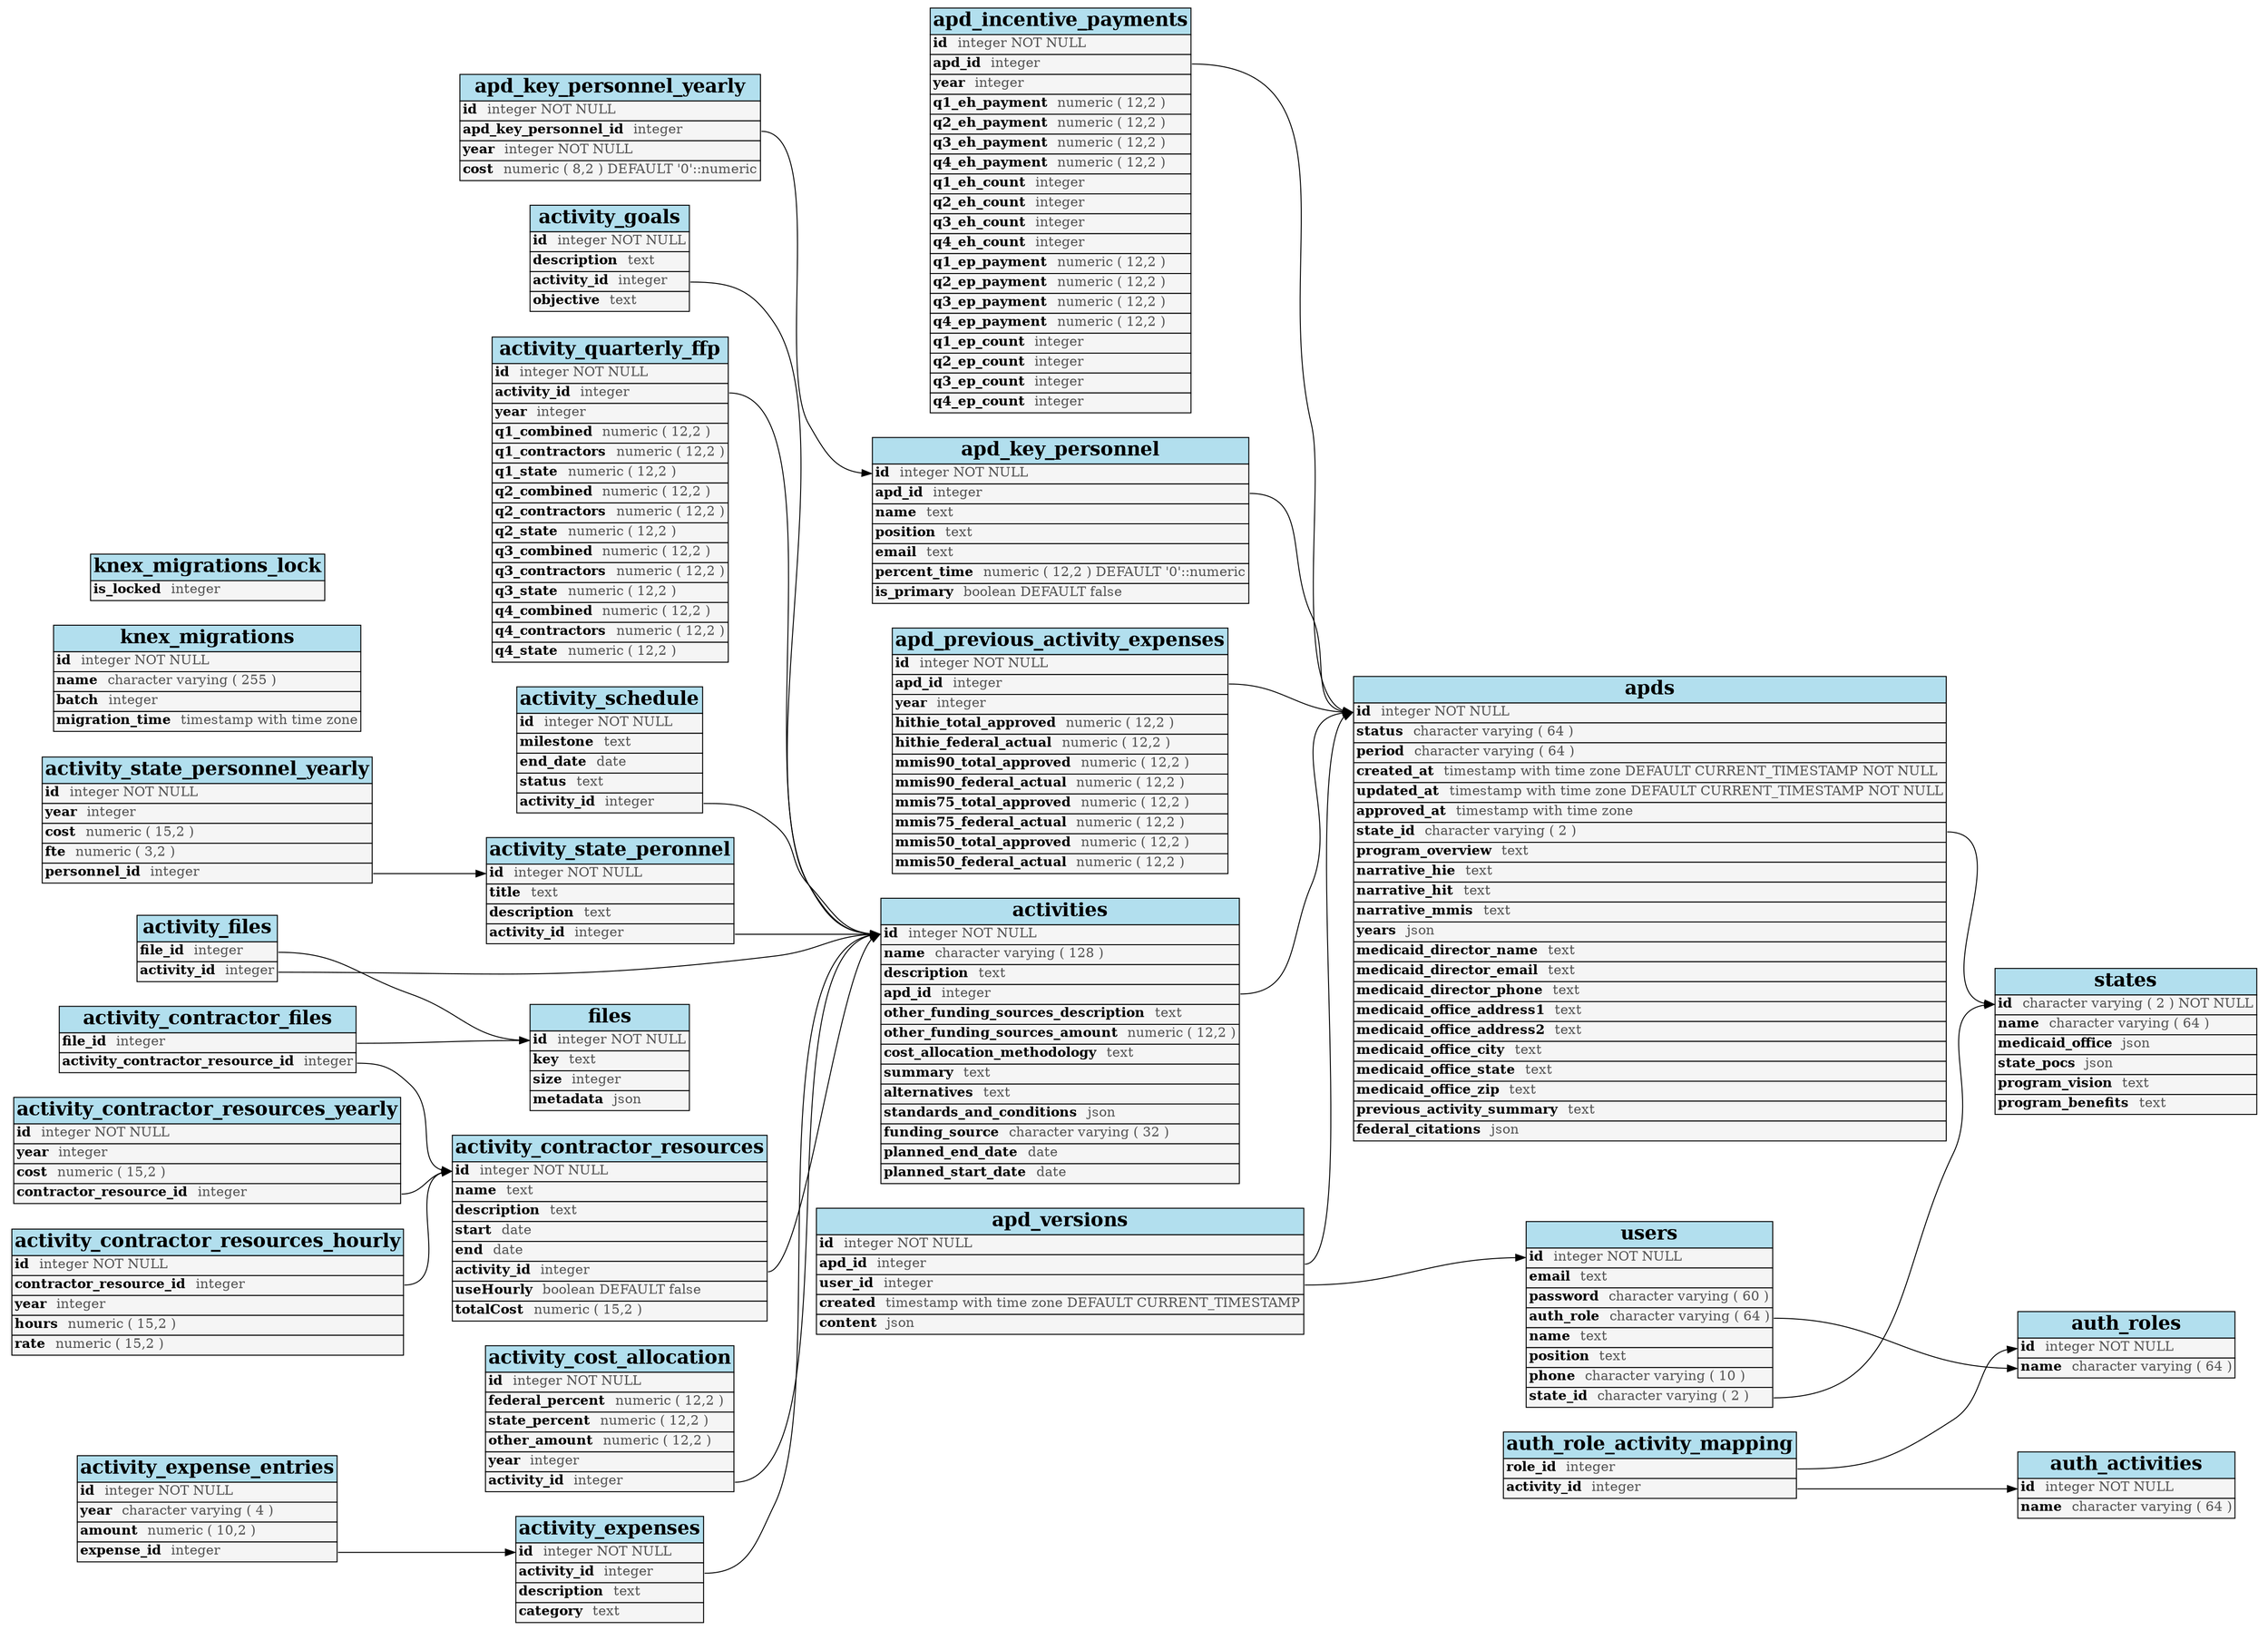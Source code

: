 /*
 * Graphviz of '<open file '<stdin>', mode 'r' at 0x7f6cbd93a0c0>', created 2018-11-23 18:26:17.697974
 * Generated from https://github.com/rm-hull/sql_graphviz
 */
digraph g { graph [ rankdir = "LR" ];

  "activities" [
    shape=none
    label=<
      <table border="0" cellspacing="0" cellborder="1">
        <tr><td bgcolor="lightblue2"><font face="Times-bold" point-size="20">activities</font></td></tr>
        <tr><td bgcolor="grey96" align="left" port="id"><font face="Times-bold">id</font>  <font color="#535353">integer NOT NULL</font></td></tr>
        <tr><td bgcolor="grey96" align="left" port="name"><font face="Times-bold">name</font>  <font color="#535353">character varying ( 128 )</font></td></tr>
        <tr><td bgcolor="grey96" align="left" port="description"><font face="Times-bold">description</font>  <font color="#535353">text</font></td></tr>
        <tr><td bgcolor="grey96" align="left" port="apd_id"><font face="Times-bold">apd_id</font>  <font color="#535353">integer</font></td></tr>
        <tr><td bgcolor="grey96" align="left" port="other_funding_sources_description"><font face="Times-bold">other_funding_sources_description</font>  <font color="#535353">text</font></td></tr>
        <tr><td bgcolor="grey96" align="left" port="other_funding_sources_amount"><font face="Times-bold">other_funding_sources_amount</font>  <font color="#535353">numeric ( 12,2 )</font></td></tr>
        <tr><td bgcolor="grey96" align="left" port="cost_allocation_methodology"><font face="Times-bold">cost_allocation_methodology</font>  <font color="#535353">text</font></td></tr>
        <tr><td bgcolor="grey96" align="left" port="summary"><font face="Times-bold">summary</font>  <font color="#535353">text</font></td></tr>
        <tr><td bgcolor="grey96" align="left" port="alternatives"><font face="Times-bold">alternatives</font>  <font color="#535353">text</font></td></tr>
        <tr><td bgcolor="grey96" align="left" port="standards_and_conditions"><font face="Times-bold">standards_and_conditions</font>  <font color="#535353">json</font></td></tr>
        <tr><td bgcolor="grey96" align="left" port="funding_source"><font face="Times-bold">funding_source</font>  <font color="#535353">character varying ( 32 )</font></td></tr>
        <tr><td bgcolor="grey96" align="left" port="planned_end_date"><font face="Times-bold">planned_end_date</font>  <font color="#535353">date</font></td></tr>
        <tr><td bgcolor="grey96" align="left" port="planned_start_date"><font face="Times-bold">planned_start_date</font>  <font color="#535353">date</font></td></tr>
      </table>
    >];

  "activity_contractor_files" [
    shape=none
    label=<
      <table border="0" cellspacing="0" cellborder="1">
        <tr><td bgcolor="lightblue2"><font face="Times-bold" point-size="20">activity_contractor_files</font></td></tr>
        <tr><td bgcolor="grey96" align="left" port="file_id"><font face="Times-bold">file_id</font>  <font color="#535353">integer</font></td></tr>
        <tr><td bgcolor="grey96" align="left" port="activity_contractor_resource_id"><font face="Times-bold">activity_contractor_resource_id</font>  <font color="#535353">integer</font></td></tr>
      </table>
    >];

  "activity_contractor_resources" [
    shape=none
    label=<
      <table border="0" cellspacing="0" cellborder="1">
        <tr><td bgcolor="lightblue2"><font face="Times-bold" point-size="20">activity_contractor_resources</font></td></tr>
        <tr><td bgcolor="grey96" align="left" port="id"><font face="Times-bold">id</font>  <font color="#535353">integer NOT NULL</font></td></tr>
        <tr><td bgcolor="grey96" align="left" port="name"><font face="Times-bold">name</font>  <font color="#535353">text</font></td></tr>
        <tr><td bgcolor="grey96" align="left" port="description"><font face="Times-bold">description</font>  <font color="#535353">text</font></td></tr>
        <tr><td bgcolor="grey96" align="left" port="start"><font face="Times-bold">start</font>  <font color="#535353">date</font></td></tr>
        <tr><td bgcolor="grey96" align="left" port="end"><font face="Times-bold">end</font>  <font color="#535353">date</font></td></tr>
        <tr><td bgcolor="grey96" align="left" port="activity_id"><font face="Times-bold">activity_id</font>  <font color="#535353">integer</font></td></tr>
        <tr><td bgcolor="grey96" align="left" port="useHourly"><font face="Times-bold">useHourly</font>  <font color="#535353">boolean DEFAULT false</font></td></tr>
        <tr><td bgcolor="grey96" align="left" port="totalCost"><font face="Times-bold">totalCost</font>  <font color="#535353">numeric ( 15,2 )</font></td></tr>
      </table>
    >];

  "activity_contractor_resources_hourly" [
    shape=none
    label=<
      <table border="0" cellspacing="0" cellborder="1">
        <tr><td bgcolor="lightblue2"><font face="Times-bold" point-size="20">activity_contractor_resources_hourly</font></td></tr>
        <tr><td bgcolor="grey96" align="left" port="id"><font face="Times-bold">id</font>  <font color="#535353">integer NOT NULL</font></td></tr>
        <tr><td bgcolor="grey96" align="left" port="contractor_resource_id"><font face="Times-bold">contractor_resource_id</font>  <font color="#535353">integer</font></td></tr>
        <tr><td bgcolor="grey96" align="left" port="year"><font face="Times-bold">year</font>  <font color="#535353">integer</font></td></tr>
        <tr><td bgcolor="grey96" align="left" port="hours"><font face="Times-bold">hours</font>  <font color="#535353">numeric ( 15,2 )</font></td></tr>
        <tr><td bgcolor="grey96" align="left" port="rate"><font face="Times-bold">rate</font>  <font color="#535353">numeric ( 15,2 )</font></td></tr>
      </table>
    >];

  "activity_contractor_resources_yearly" [
    shape=none
    label=<
      <table border="0" cellspacing="0" cellborder="1">
        <tr><td bgcolor="lightblue2"><font face="Times-bold" point-size="20">activity_contractor_resources_yearly</font></td></tr>
        <tr><td bgcolor="grey96" align="left" port="id"><font face="Times-bold">id</font>  <font color="#535353">integer NOT NULL</font></td></tr>
        <tr><td bgcolor="grey96" align="left" port="year"><font face="Times-bold">year</font>  <font color="#535353">integer</font></td></tr>
        <tr><td bgcolor="grey96" align="left" port="cost"><font face="Times-bold">cost</font>  <font color="#535353">numeric ( 15,2 )</font></td></tr>
        <tr><td bgcolor="grey96" align="left" port="contractor_resource_id"><font face="Times-bold">contractor_resource_id</font>  <font color="#535353">integer</font></td></tr>
      </table>
    >];

  "activity_cost_allocation" [
    shape=none
    label=<
      <table border="0" cellspacing="0" cellborder="1">
        <tr><td bgcolor="lightblue2"><font face="Times-bold" point-size="20">activity_cost_allocation</font></td></tr>
        <tr><td bgcolor="grey96" align="left" port="id"><font face="Times-bold">id</font>  <font color="#535353">integer NOT NULL</font></td></tr>
        <tr><td bgcolor="grey96" align="left" port="federal_percent"><font face="Times-bold">federal_percent</font>  <font color="#535353">numeric ( 12,2 )</font></td></tr>
        <tr><td bgcolor="grey96" align="left" port="state_percent"><font face="Times-bold">state_percent</font>  <font color="#535353">numeric ( 12,2 )</font></td></tr>
        <tr><td bgcolor="grey96" align="left" port="other_amount"><font face="Times-bold">other_amount</font>  <font color="#535353">numeric ( 12,2 )</font></td></tr>
        <tr><td bgcolor="grey96" align="left" port="year"><font face="Times-bold">year</font>  <font color="#535353">integer</font></td></tr>
        <tr><td bgcolor="grey96" align="left" port="activity_id"><font face="Times-bold">activity_id</font>  <font color="#535353">integer</font></td></tr>
      </table>
    >];

  "activity_expense_entries" [
    shape=none
    label=<
      <table border="0" cellspacing="0" cellborder="1">
        <tr><td bgcolor="lightblue2"><font face="Times-bold" point-size="20">activity_expense_entries</font></td></tr>
        <tr><td bgcolor="grey96" align="left" port="id"><font face="Times-bold">id</font>  <font color="#535353">integer NOT NULL</font></td></tr>
        <tr><td bgcolor="grey96" align="left" port="year"><font face="Times-bold">year</font>  <font color="#535353">character varying ( 4 )</font></td></tr>
        <tr><td bgcolor="grey96" align="left" port="amount"><font face="Times-bold">amount</font>  <font color="#535353">numeric ( 10,2 )</font></td></tr>
        <tr><td bgcolor="grey96" align="left" port="expense_id"><font face="Times-bold">expense_id</font>  <font color="#535353">integer</font></td></tr>
      </table>
    >];

  "activity_expenses" [
    shape=none
    label=<
      <table border="0" cellspacing="0" cellborder="1">
        <tr><td bgcolor="lightblue2"><font face="Times-bold" point-size="20">activity_expenses</font></td></tr>
        <tr><td bgcolor="grey96" align="left" port="id"><font face="Times-bold">id</font>  <font color="#535353">integer NOT NULL</font></td></tr>
        <tr><td bgcolor="grey96" align="left" port="activity_id"><font face="Times-bold">activity_id</font>  <font color="#535353">integer</font></td></tr>
        <tr><td bgcolor="grey96" align="left" port="description"><font face="Times-bold">description</font>  <font color="#535353">text</font></td></tr>
        <tr><td bgcolor="grey96" align="left" port="category"><font face="Times-bold">category</font>  <font color="#535353">text</font></td></tr>
      </table>
    >];

  "activity_files" [
    shape=none
    label=<
      <table border="0" cellspacing="0" cellborder="1">
        <tr><td bgcolor="lightblue2"><font face="Times-bold" point-size="20">activity_files</font></td></tr>
        <tr><td bgcolor="grey96" align="left" port="file_id"><font face="Times-bold">file_id</font>  <font color="#535353">integer</font></td></tr>
        <tr><td bgcolor="grey96" align="left" port="activity_id"><font face="Times-bold">activity_id</font>  <font color="#535353">integer</font></td></tr>
      </table>
    >];

  "activity_goals" [
    shape=none
    label=<
      <table border="0" cellspacing="0" cellborder="1">
        <tr><td bgcolor="lightblue2"><font face="Times-bold" point-size="20">activity_goals</font></td></tr>
        <tr><td bgcolor="grey96" align="left" port="id"><font face="Times-bold">id</font>  <font color="#535353">integer NOT NULL</font></td></tr>
        <tr><td bgcolor="grey96" align="left" port="description"><font face="Times-bold">description</font>  <font color="#535353">text</font></td></tr>
        <tr><td bgcolor="grey96" align="left" port="activity_id"><font face="Times-bold">activity_id</font>  <font color="#535353">integer</font></td></tr>
        <tr><td bgcolor="grey96" align="left" port="objective"><font face="Times-bold">objective</font>  <font color="#535353">text</font></td></tr>
      </table>
    >];

  "activity_quarterly_ffp" [
    shape=none
    label=<
      <table border="0" cellspacing="0" cellborder="1">
        <tr><td bgcolor="lightblue2"><font face="Times-bold" point-size="20">activity_quarterly_ffp</font></td></tr>
        <tr><td bgcolor="grey96" align="left" port="id"><font face="Times-bold">id</font>  <font color="#535353">integer NOT NULL</font></td></tr>
        <tr><td bgcolor="grey96" align="left" port="activity_id"><font face="Times-bold">activity_id</font>  <font color="#535353">integer</font></td></tr>
        <tr><td bgcolor="grey96" align="left" port="year"><font face="Times-bold">year</font>  <font color="#535353">integer</font></td></tr>
        <tr><td bgcolor="grey96" align="left" port="q1_combined"><font face="Times-bold">q1_combined</font>  <font color="#535353">numeric ( 12,2 )</font></td></tr>
        <tr><td bgcolor="grey96" align="left" port="q1_contractors"><font face="Times-bold">q1_contractors</font>  <font color="#535353">numeric ( 12,2 )</font></td></tr>
        <tr><td bgcolor="grey96" align="left" port="q1_state"><font face="Times-bold">q1_state</font>  <font color="#535353">numeric ( 12,2 )</font></td></tr>
        <tr><td bgcolor="grey96" align="left" port="q2_combined"><font face="Times-bold">q2_combined</font>  <font color="#535353">numeric ( 12,2 )</font></td></tr>
        <tr><td bgcolor="grey96" align="left" port="q2_contractors"><font face="Times-bold">q2_contractors</font>  <font color="#535353">numeric ( 12,2 )</font></td></tr>
        <tr><td bgcolor="grey96" align="left" port="q2_state"><font face="Times-bold">q2_state</font>  <font color="#535353">numeric ( 12,2 )</font></td></tr>
        <tr><td bgcolor="grey96" align="left" port="q3_combined"><font face="Times-bold">q3_combined</font>  <font color="#535353">numeric ( 12,2 )</font></td></tr>
        <tr><td bgcolor="grey96" align="left" port="q3_contractors"><font face="Times-bold">q3_contractors</font>  <font color="#535353">numeric ( 12,2 )</font></td></tr>
        <tr><td bgcolor="grey96" align="left" port="q3_state"><font face="Times-bold">q3_state</font>  <font color="#535353">numeric ( 12,2 )</font></td></tr>
        <tr><td bgcolor="grey96" align="left" port="q4_combined"><font face="Times-bold">q4_combined</font>  <font color="#535353">numeric ( 12,2 )</font></td></tr>
        <tr><td bgcolor="grey96" align="left" port="q4_contractors"><font face="Times-bold">q4_contractors</font>  <font color="#535353">numeric ( 12,2 )</font></td></tr>
        <tr><td bgcolor="grey96" align="left" port="q4_state"><font face="Times-bold">q4_state</font>  <font color="#535353">numeric ( 12,2 )</font></td></tr>
      </table>
    >];

  "activity_schedule" [
    shape=none
    label=<
      <table border="0" cellspacing="0" cellborder="1">
        <tr><td bgcolor="lightblue2"><font face="Times-bold" point-size="20">activity_schedule</font></td></tr>
        <tr><td bgcolor="grey96" align="left" port="id"><font face="Times-bold">id</font>  <font color="#535353">integer NOT NULL</font></td></tr>
        <tr><td bgcolor="grey96" align="left" port="milestone"><font face="Times-bold">milestone</font>  <font color="#535353">text</font></td></tr>
        <tr><td bgcolor="grey96" align="left" port="end_date"><font face="Times-bold">end_date</font>  <font color="#535353">date</font></td></tr>
        <tr><td bgcolor="grey96" align="left" port="status"><font face="Times-bold">status</font>  <font color="#535353">text</font></td></tr>
        <tr><td bgcolor="grey96" align="left" port="activity_id"><font face="Times-bold">activity_id</font>  <font color="#535353">integer</font></td></tr>
      </table>
    >];

  "activity_state_peronnel" [
    shape=none
    label=<
      <table border="0" cellspacing="0" cellborder="1">
        <tr><td bgcolor="lightblue2"><font face="Times-bold" point-size="20">activity_state_peronnel</font></td></tr>
        <tr><td bgcolor="grey96" align="left" port="id"><font face="Times-bold">id</font>  <font color="#535353">integer NOT NULL</font></td></tr>
        <tr><td bgcolor="grey96" align="left" port="title"><font face="Times-bold">title</font>  <font color="#535353">text</font></td></tr>
        <tr><td bgcolor="grey96" align="left" port="description"><font face="Times-bold">description</font>  <font color="#535353">text</font></td></tr>
        <tr><td bgcolor="grey96" align="left" port="activity_id"><font face="Times-bold">activity_id</font>  <font color="#535353">integer</font></td></tr>
      </table>
    >];

  "activity_state_personnel_yearly" [
    shape=none
    label=<
      <table border="0" cellspacing="0" cellborder="1">
        <tr><td bgcolor="lightblue2"><font face="Times-bold" point-size="20">activity_state_personnel_yearly</font></td></tr>
        <tr><td bgcolor="grey96" align="left" port="id"><font face="Times-bold">id</font>  <font color="#535353">integer NOT NULL</font></td></tr>
        <tr><td bgcolor="grey96" align="left" port="year"><font face="Times-bold">year</font>  <font color="#535353">integer</font></td></tr>
        <tr><td bgcolor="grey96" align="left" port="cost"><font face="Times-bold">cost</font>  <font color="#535353">numeric ( 15,2 )</font></td></tr>
        <tr><td bgcolor="grey96" align="left" port="fte"><font face="Times-bold">fte</font>  <font color="#535353">numeric ( 3,2 )</font></td></tr>
        <tr><td bgcolor="grey96" align="left" port="personnel_id"><font face="Times-bold">personnel_id</font>  <font color="#535353">integer</font></td></tr>
      </table>
    >];

  "apd_incentive_payments" [
    shape=none
    label=<
      <table border="0" cellspacing="0" cellborder="1">
        <tr><td bgcolor="lightblue2"><font face="Times-bold" point-size="20">apd_incentive_payments</font></td></tr>
        <tr><td bgcolor="grey96" align="left" port="id"><font face="Times-bold">id</font>  <font color="#535353">integer NOT NULL</font></td></tr>
        <tr><td bgcolor="grey96" align="left" port="apd_id"><font face="Times-bold">apd_id</font>  <font color="#535353">integer</font></td></tr>
        <tr><td bgcolor="grey96" align="left" port="year"><font face="Times-bold">year</font>  <font color="#535353">integer</font></td></tr>
        <tr><td bgcolor="grey96" align="left" port="q1_eh_payment"><font face="Times-bold">q1_eh_payment</font>  <font color="#535353">numeric ( 12,2 )</font></td></tr>
        <tr><td bgcolor="grey96" align="left" port="q2_eh_payment"><font face="Times-bold">q2_eh_payment</font>  <font color="#535353">numeric ( 12,2 )</font></td></tr>
        <tr><td bgcolor="grey96" align="left" port="q3_eh_payment"><font face="Times-bold">q3_eh_payment</font>  <font color="#535353">numeric ( 12,2 )</font></td></tr>
        <tr><td bgcolor="grey96" align="left" port="q4_eh_payment"><font face="Times-bold">q4_eh_payment</font>  <font color="#535353">numeric ( 12,2 )</font></td></tr>
        <tr><td bgcolor="grey96" align="left" port="q1_eh_count"><font face="Times-bold">q1_eh_count</font>  <font color="#535353">integer</font></td></tr>
        <tr><td bgcolor="grey96" align="left" port="q2_eh_count"><font face="Times-bold">q2_eh_count</font>  <font color="#535353">integer</font></td></tr>
        <tr><td bgcolor="grey96" align="left" port="q3_eh_count"><font face="Times-bold">q3_eh_count</font>  <font color="#535353">integer</font></td></tr>
        <tr><td bgcolor="grey96" align="left" port="q4_eh_count"><font face="Times-bold">q4_eh_count</font>  <font color="#535353">integer</font></td></tr>
        <tr><td bgcolor="grey96" align="left" port="q1_ep_payment"><font face="Times-bold">q1_ep_payment</font>  <font color="#535353">numeric ( 12,2 )</font></td></tr>
        <tr><td bgcolor="grey96" align="left" port="q2_ep_payment"><font face="Times-bold">q2_ep_payment</font>  <font color="#535353">numeric ( 12,2 )</font></td></tr>
        <tr><td bgcolor="grey96" align="left" port="q3_ep_payment"><font face="Times-bold">q3_ep_payment</font>  <font color="#535353">numeric ( 12,2 )</font></td></tr>
        <tr><td bgcolor="grey96" align="left" port="q4_ep_payment"><font face="Times-bold">q4_ep_payment</font>  <font color="#535353">numeric ( 12,2 )</font></td></tr>
        <tr><td bgcolor="grey96" align="left" port="q1_ep_count"><font face="Times-bold">q1_ep_count</font>  <font color="#535353">integer</font></td></tr>
        <tr><td bgcolor="grey96" align="left" port="q2_ep_count"><font face="Times-bold">q2_ep_count</font>  <font color="#535353">integer</font></td></tr>
        <tr><td bgcolor="grey96" align="left" port="q3_ep_count"><font face="Times-bold">q3_ep_count</font>  <font color="#535353">integer</font></td></tr>
        <tr><td bgcolor="grey96" align="left" port="q4_ep_count"><font face="Times-bold">q4_ep_count</font>  <font color="#535353">integer</font></td></tr>
      </table>
    >];

  "apd_key_personnel" [
    shape=none
    label=<
      <table border="0" cellspacing="0" cellborder="1">
        <tr><td bgcolor="lightblue2"><font face="Times-bold" point-size="20">apd_key_personnel</font></td></tr>
        <tr><td bgcolor="grey96" align="left" port="id"><font face="Times-bold">id</font>  <font color="#535353">integer NOT NULL</font></td></tr>
        <tr><td bgcolor="grey96" align="left" port="apd_id"><font face="Times-bold">apd_id</font>  <font color="#535353">integer</font></td></tr>
        <tr><td bgcolor="grey96" align="left" port="name"><font face="Times-bold">name</font>  <font color="#535353">text</font></td></tr>
        <tr><td bgcolor="grey96" align="left" port="position"><font face="Times-bold">position</font>  <font color="#535353">text</font></td></tr>
        <tr><td bgcolor="grey96" align="left" port="email"><font face="Times-bold">email</font>  <font color="#535353">text</font></td></tr>
        <tr><td bgcolor="grey96" align="left" port="percent_time"><font face="Times-bold">percent_time</font>  <font color="#535353">numeric ( 12,2 ) DEFAULT '0'::numeric</font></td></tr>
        <tr><td bgcolor="grey96" align="left" port="is_primary"><font face="Times-bold">is_primary</font>  <font color="#535353">boolean DEFAULT false</font></td></tr>
      </table>
    >];

  "apd_key_personnel_yearly" [
    shape=none
    label=<
      <table border="0" cellspacing="0" cellborder="1">
        <tr><td bgcolor="lightblue2"><font face="Times-bold" point-size="20">apd_key_personnel_yearly</font></td></tr>
        <tr><td bgcolor="grey96" align="left" port="id"><font face="Times-bold">id</font>  <font color="#535353">integer NOT NULL</font></td></tr>
        <tr><td bgcolor="grey96" align="left" port="apd_key_personnel_id"><font face="Times-bold">apd_key_personnel_id</font>  <font color="#535353">integer</font></td></tr>
        <tr><td bgcolor="grey96" align="left" port="year"><font face="Times-bold">year</font>  <font color="#535353">integer NOT NULL</font></td></tr>
        <tr><td bgcolor="grey96" align="left" port="cost"><font face="Times-bold">cost</font>  <font color="#535353">numeric ( 8,2 ) DEFAULT '0'::numeric</font></td></tr>
      </table>
    >];

  "apd_previous_activity_expenses" [
    shape=none
    label=<
      <table border="0" cellspacing="0" cellborder="1">
        <tr><td bgcolor="lightblue2"><font face="Times-bold" point-size="20">apd_previous_activity_expenses</font></td></tr>
        <tr><td bgcolor="grey96" align="left" port="id"><font face="Times-bold">id</font>  <font color="#535353">integer NOT NULL</font></td></tr>
        <tr><td bgcolor="grey96" align="left" port="apd_id"><font face="Times-bold">apd_id</font>  <font color="#535353">integer</font></td></tr>
        <tr><td bgcolor="grey96" align="left" port="year"><font face="Times-bold">year</font>  <font color="#535353">integer</font></td></tr>
        <tr><td bgcolor="grey96" align="left" port="hithie_total_approved"><font face="Times-bold">hithie_total_approved</font>  <font color="#535353">numeric ( 12,2 )</font></td></tr>
        <tr><td bgcolor="grey96" align="left" port="hithie_federal_actual"><font face="Times-bold">hithie_federal_actual</font>  <font color="#535353">numeric ( 12,2 )</font></td></tr>
        <tr><td bgcolor="grey96" align="left" port="mmis90_total_approved"><font face="Times-bold">mmis90_total_approved</font>  <font color="#535353">numeric ( 12,2 )</font></td></tr>
        <tr><td bgcolor="grey96" align="left" port="mmis90_federal_actual"><font face="Times-bold">mmis90_federal_actual</font>  <font color="#535353">numeric ( 12,2 )</font></td></tr>
        <tr><td bgcolor="grey96" align="left" port="mmis75_total_approved"><font face="Times-bold">mmis75_total_approved</font>  <font color="#535353">numeric ( 12,2 )</font></td></tr>
        <tr><td bgcolor="grey96" align="left" port="mmis75_federal_actual"><font face="Times-bold">mmis75_federal_actual</font>  <font color="#535353">numeric ( 12,2 )</font></td></tr>
        <tr><td bgcolor="grey96" align="left" port="mmis50_total_approved"><font face="Times-bold">mmis50_total_approved</font>  <font color="#535353">numeric ( 12,2 )</font></td></tr>
        <tr><td bgcolor="grey96" align="left" port="mmis50_federal_actual"><font face="Times-bold">mmis50_federal_actual</font>  <font color="#535353">numeric ( 12,2 )</font></td></tr>
      </table>
    >];

  "apd_versions" [
    shape=none
    label=<
      <table border="0" cellspacing="0" cellborder="1">
        <tr><td bgcolor="lightblue2"><font face="Times-bold" point-size="20">apd_versions</font></td></tr>
        <tr><td bgcolor="grey96" align="left" port="id"><font face="Times-bold">id</font>  <font color="#535353">integer NOT NULL</font></td></tr>
        <tr><td bgcolor="grey96" align="left" port="apd_id"><font face="Times-bold">apd_id</font>  <font color="#535353">integer</font></td></tr>
        <tr><td bgcolor="grey96" align="left" port="user_id"><font face="Times-bold">user_id</font>  <font color="#535353">integer</font></td></tr>
        <tr><td bgcolor="grey96" align="left" port="created"><font face="Times-bold">created</font>  <font color="#535353">timestamp with time zone DEFAULT CURRENT_TIMESTAMP</font></td></tr>
        <tr><td bgcolor="grey96" align="left" port="content"><font face="Times-bold">content</font>  <font color="#535353">json</font></td></tr>
      </table>
    >];

  "apds" [
    shape=none
    label=<
      <table border="0" cellspacing="0" cellborder="1">
        <tr><td bgcolor="lightblue2"><font face="Times-bold" point-size="20">apds</font></td></tr>
        <tr><td bgcolor="grey96" align="left" port="id"><font face="Times-bold">id</font>  <font color="#535353">integer NOT NULL</font></td></tr>
        <tr><td bgcolor="grey96" align="left" port="status"><font face="Times-bold">status</font>  <font color="#535353">character varying ( 64 )</font></td></tr>
        <tr><td bgcolor="grey96" align="left" port="period"><font face="Times-bold">period</font>  <font color="#535353">character varying ( 64 )</font></td></tr>
        <tr><td bgcolor="grey96" align="left" port="created_at"><font face="Times-bold">created_at</font>  <font color="#535353">timestamp with time zone DEFAULT CURRENT_TIMESTAMP NOT NULL</font></td></tr>
        <tr><td bgcolor="grey96" align="left" port="updated_at"><font face="Times-bold">updated_at</font>  <font color="#535353">timestamp with time zone DEFAULT CURRENT_TIMESTAMP NOT NULL</font></td></tr>
        <tr><td bgcolor="grey96" align="left" port="approved_at"><font face="Times-bold">approved_at</font>  <font color="#535353">timestamp with time zone</font></td></tr>
        <tr><td bgcolor="grey96" align="left" port="state_id"><font face="Times-bold">state_id</font>  <font color="#535353">character varying ( 2 )</font></td></tr>
        <tr><td bgcolor="grey96" align="left" port="program_overview"><font face="Times-bold">program_overview</font>  <font color="#535353">text</font></td></tr>
        <tr><td bgcolor="grey96" align="left" port="narrative_hie"><font face="Times-bold">narrative_hie</font>  <font color="#535353">text</font></td></tr>
        <tr><td bgcolor="grey96" align="left" port="narrative_hit"><font face="Times-bold">narrative_hit</font>  <font color="#535353">text</font></td></tr>
        <tr><td bgcolor="grey96" align="left" port="narrative_mmis"><font face="Times-bold">narrative_mmis</font>  <font color="#535353">text</font></td></tr>
        <tr><td bgcolor="grey96" align="left" port="years"><font face="Times-bold">years</font>  <font color="#535353">json</font></td></tr>
        <tr><td bgcolor="grey96" align="left" port="medicaid_director_name"><font face="Times-bold">medicaid_director_name</font>  <font color="#535353">text</font></td></tr>
        <tr><td bgcolor="grey96" align="left" port="medicaid_director_email"><font face="Times-bold">medicaid_director_email</font>  <font color="#535353">text</font></td></tr>
        <tr><td bgcolor="grey96" align="left" port="medicaid_director_phone"><font face="Times-bold">medicaid_director_phone</font>  <font color="#535353">text</font></td></tr>
        <tr><td bgcolor="grey96" align="left" port="medicaid_office_address1"><font face="Times-bold">medicaid_office_address1</font>  <font color="#535353">text</font></td></tr>
        <tr><td bgcolor="grey96" align="left" port="medicaid_office_address2"><font face="Times-bold">medicaid_office_address2</font>  <font color="#535353">text</font></td></tr>
        <tr><td bgcolor="grey96" align="left" port="medicaid_office_city"><font face="Times-bold">medicaid_office_city</font>  <font color="#535353">text</font></td></tr>
        <tr><td bgcolor="grey96" align="left" port="medicaid_office_state"><font face="Times-bold">medicaid_office_state</font>  <font color="#535353">text</font></td></tr>
        <tr><td bgcolor="grey96" align="left" port="medicaid_office_zip"><font face="Times-bold">medicaid_office_zip</font>  <font color="#535353">text</font></td></tr>
        <tr><td bgcolor="grey96" align="left" port="previous_activity_summary"><font face="Times-bold">previous_activity_summary</font>  <font color="#535353">text</font></td></tr>
        <tr><td bgcolor="grey96" align="left" port="federal_citations"><font face="Times-bold">federal_citations</font>  <font color="#535353">json</font></td></tr>
      </table>
    >];

  "auth_activities" [
    shape=none
    label=<
      <table border="0" cellspacing="0" cellborder="1">
        <tr><td bgcolor="lightblue2"><font face="Times-bold" point-size="20">auth_activities</font></td></tr>
        <tr><td bgcolor="grey96" align="left" port="id"><font face="Times-bold">id</font>  <font color="#535353">integer NOT NULL</font></td></tr>
        <tr><td bgcolor="grey96" align="left" port="name"><font face="Times-bold">name</font>  <font color="#535353">character varying ( 64 )</font></td></tr>
      </table>
    >];

  "auth_role_activity_mapping" [
    shape=none
    label=<
      <table border="0" cellspacing="0" cellborder="1">
        <tr><td bgcolor="lightblue2"><font face="Times-bold" point-size="20">auth_role_activity_mapping</font></td></tr>
        <tr><td bgcolor="grey96" align="left" port="role_id"><font face="Times-bold">role_id</font>  <font color="#535353">integer</font></td></tr>
        <tr><td bgcolor="grey96" align="left" port="activity_id"><font face="Times-bold">activity_id</font>  <font color="#535353">integer</font></td></tr>
      </table>
    >];

  "auth_roles" [
    shape=none
    label=<
      <table border="0" cellspacing="0" cellborder="1">
        <tr><td bgcolor="lightblue2"><font face="Times-bold" point-size="20">auth_roles</font></td></tr>
        <tr><td bgcolor="grey96" align="left" port="id"><font face="Times-bold">id</font>  <font color="#535353">integer NOT NULL</font></td></tr>
        <tr><td bgcolor="grey96" align="left" port="name"><font face="Times-bold">name</font>  <font color="#535353">character varying ( 64 )</font></td></tr>
      </table>
    >];

  "files" [
    shape=none
    label=<
      <table border="0" cellspacing="0" cellborder="1">
        <tr><td bgcolor="lightblue2"><font face="Times-bold" point-size="20">files</font></td></tr>
        <tr><td bgcolor="grey96" align="left" port="id"><font face="Times-bold">id</font>  <font color="#535353">integer NOT NULL</font></td></tr>
        <tr><td bgcolor="grey96" align="left" port="key"><font face="Times-bold">key</font>  <font color="#535353">text</font></td></tr>
        <tr><td bgcolor="grey96" align="left" port="size"><font face="Times-bold">size</font>  <font color="#535353">integer</font></td></tr>
        <tr><td bgcolor="grey96" align="left" port="metadata"><font face="Times-bold">metadata</font>  <font color="#535353">json</font></td></tr>
      </table>
    >];

  "knex_migrations" [
    shape=none
    label=<
      <table border="0" cellspacing="0" cellborder="1">
        <tr><td bgcolor="lightblue2"><font face="Times-bold" point-size="20">knex_migrations</font></td></tr>
        <tr><td bgcolor="grey96" align="left" port="id"><font face="Times-bold">id</font>  <font color="#535353">integer NOT NULL</font></td></tr>
        <tr><td bgcolor="grey96" align="left" port="name"><font face="Times-bold">name</font>  <font color="#535353">character varying ( 255 )</font></td></tr>
        <tr><td bgcolor="grey96" align="left" port="batch"><font face="Times-bold">batch</font>  <font color="#535353">integer</font></td></tr>
        <tr><td bgcolor="grey96" align="left" port="migration_time"><font face="Times-bold">migration_time</font>  <font color="#535353">timestamp with time zone</font></td></tr>
      </table>
    >];

  "knex_migrations_lock" [
    shape=none
    label=<
      <table border="0" cellspacing="0" cellborder="1">
        <tr><td bgcolor="lightblue2"><font face="Times-bold" point-size="20">knex_migrations_lock</font></td></tr>
        <tr><td bgcolor="grey96" align="left" port="is_locked"><font face="Times-bold">is_locked</font>  <font color="#535353">integer</font></td></tr>
      </table>
    >];

  "states" [
    shape=none
    label=<
      <table border="0" cellspacing="0" cellborder="1">
        <tr><td bgcolor="lightblue2"><font face="Times-bold" point-size="20">states</font></td></tr>
        <tr><td bgcolor="grey96" align="left" port="id"><font face="Times-bold">id</font>  <font color="#535353">character varying ( 2 ) NOT NULL</font></td></tr>
        <tr><td bgcolor="grey96" align="left" port="name"><font face="Times-bold">name</font>  <font color="#535353">character varying ( 64 )</font></td></tr>
        <tr><td bgcolor="grey96" align="left" port="medicaid_office"><font face="Times-bold">medicaid_office</font>  <font color="#535353">json</font></td></tr>
        <tr><td bgcolor="grey96" align="left" port="state_pocs"><font face="Times-bold">state_pocs</font>  <font color="#535353">json</font></td></tr>
        <tr><td bgcolor="grey96" align="left" port="program_vision"><font face="Times-bold">program_vision</font>  <font color="#535353">text</font></td></tr>
        <tr><td bgcolor="grey96" align="left" port="program_benefits"><font face="Times-bold">program_benefits</font>  <font color="#535353">text</font></td></tr>
      </table>
    >];

  "users" [
    shape=none
    label=<
      <table border="0" cellspacing="0" cellborder="1">
        <tr><td bgcolor="lightblue2"><font face="Times-bold" point-size="20">users</font></td></tr>
        <tr><td bgcolor="grey96" align="left" port="id"><font face="Times-bold">id</font>  <font color="#535353">integer NOT NULL</font></td></tr>
        <tr><td bgcolor="grey96" align="left" port="email"><font face="Times-bold">email</font>  <font color="#535353">text</font></td></tr>
        <tr><td bgcolor="grey96" align="left" port="password"><font face="Times-bold">password</font>  <font color="#535353">character varying ( 60 )</font></td></tr>
        <tr><td bgcolor="grey96" align="left" port="auth_role"><font face="Times-bold">auth_role</font>  <font color="#535353">character varying ( 64 )</font></td></tr>
        <tr><td bgcolor="grey96" align="left" port="name"><font face="Times-bold">name</font>  <font color="#535353">text</font></td></tr>
        <tr><td bgcolor="grey96" align="left" port="position"><font face="Times-bold">position</font>  <font color="#535353">text</font></td></tr>
        <tr><td bgcolor="grey96" align="left" port="phone"><font face="Times-bold">phone</font>  <font color="#535353">character varying ( 10 )</font></td></tr>
        <tr><td bgcolor="grey96" align="left" port="state_id"><font face="Times-bold">state_id</font>  <font color="#535353">character varying ( 2 )</font></td></tr>
      </table>
    >];
  "activities":apd_id -> "apds":id
  "activity_contractor_files":activity_contractor_resource_id -> "activity_contractor_resources":id
  "activity_contractor_files":file_id -> "files":id
  "activity_contractor_resources":activity_id -> "activities":id
  "activity_contractor_resources_hourly":contractor_resource_id -> "activity_contractor_resources":id
  "activity_contractor_resources_yearly":contractor_resource_id -> "activity_contractor_resources":id
  "activity_cost_allocation":activity_id -> "activities":id
  "activity_expense_entries":expense_id -> "activity_expenses":id
  "activity_expenses":activity_id -> "activities":id
  "activity_files":activity_id -> "activities":id
  "activity_files":file_id -> "files":id
  "activity_goals":activity_id -> "activities":id
  "activity_quarterly_ffp":activity_id -> "activities":id
  "activity_schedule":activity_id -> "activities":id
  "activity_state_peronnel":activity_id -> "activities":id
  "activity_state_personnel_yearly":personnel_id -> "activity_state_peronnel":id
  "apd_incentive_payments":apd_id -> "apds":id
  "apd_key_personnel_yearly":apd_key_personnel_id -> "apd_key_personnel":id
  "apd_key_personnel":apd_id -> "apds":id
  "apd_previous_activity_expenses":apd_id -> "apds":id
  "apd_versions":apd_id -> "apds":id
  "apd_versions":user_id -> "users":id
  "apds":state_id -> "states":id
  "auth_role_activity_mapping":activity_id -> "auth_activities":id
  "auth_role_activity_mapping":role_id -> "auth_roles":id
  "users":auth_role -> "auth_roles":name
  "users":state_id -> "states":id
}
